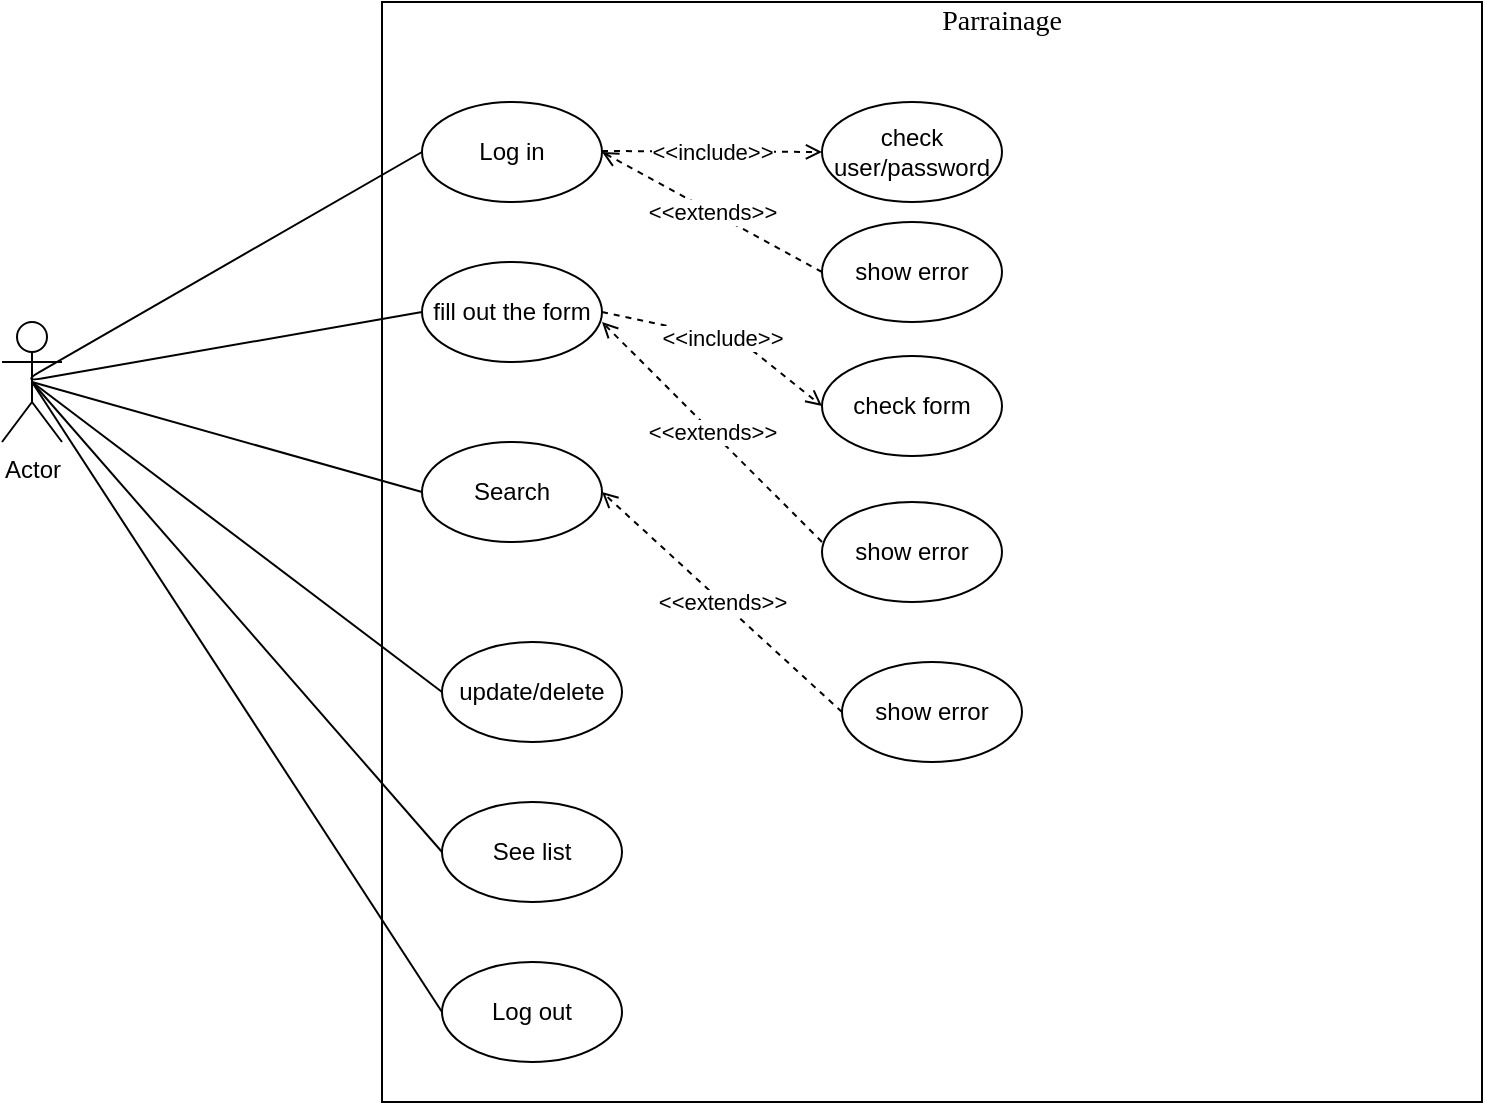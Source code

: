<mxfile version="14.8.0" type="github">
  <diagram id="mr0ScZVmez5Wdu0t1VuP" name="Page-1">
    <mxGraphModel dx="723" dy="1475" grid="1" gridSize="10" guides="1" tooltips="1" connect="1" arrows="1" fold="1" page="1" pageScale="1" pageWidth="850" pageHeight="1100" math="0" shadow="0">
      <root>
        <mxCell id="0" />
        <mxCell id="1" parent="0" />
        <mxCell id="WyjryQDbOZI5yKkyuquV-2" value="" style="whiteSpace=wrap;html=1;aspect=fixed;" parent="1" vertex="1">
          <mxGeometry x="240" y="-840" width="550" height="550" as="geometry" />
        </mxCell>
        <mxCell id="WyjryQDbOZI5yKkyuquV-1" value="Actor" style="shape=umlActor;verticalLabelPosition=bottom;verticalAlign=top;html=1;outlineConnect=0;" parent="1" vertex="1">
          <mxGeometry x="50" y="-680" width="30" height="60" as="geometry" />
        </mxCell>
        <mxCell id="_5LFbXUgjsJOY9XrzOKf-1" value="&lt;font face=&quot;Times New Roman&quot; style=&quot;font-size: 14px&quot;&gt;Parrainage&lt;/font&gt;" style="text;html=1;strokeColor=none;fillColor=none;align=center;verticalAlign=middle;whiteSpace=wrap;rounded=0;" vertex="1" parent="1">
          <mxGeometry x="530" y="-840" width="40" height="20" as="geometry" />
        </mxCell>
        <mxCell id="_5LFbXUgjsJOY9XrzOKf-3" value="Log in" style="ellipse;whiteSpace=wrap;html=1;" vertex="1" parent="1">
          <mxGeometry x="260" y="-790" width="90" height="50" as="geometry" />
        </mxCell>
        <mxCell id="_5LFbXUgjsJOY9XrzOKf-5" value="fill out the form" style="ellipse;whiteSpace=wrap;html=1;" vertex="1" parent="1">
          <mxGeometry x="260" y="-710" width="90" height="50" as="geometry" />
        </mxCell>
        <mxCell id="_5LFbXUgjsJOY9XrzOKf-8" value="See list" style="ellipse;whiteSpace=wrap;html=1;" vertex="1" parent="1">
          <mxGeometry x="270" y="-440" width="90" height="50" as="geometry" />
        </mxCell>
        <mxCell id="_5LFbXUgjsJOY9XrzOKf-9" value="Log out" style="ellipse;whiteSpace=wrap;html=1;" vertex="1" parent="1">
          <mxGeometry x="270" y="-360" width="90" height="50" as="geometry" />
        </mxCell>
        <mxCell id="_5LFbXUgjsJOY9XrzOKf-16" value="" style="endArrow=none;html=1;exitX=0;exitY=0.5;exitDx=0;exitDy=0;entryX=0;entryY=0.5;entryDx=0;entryDy=0;" edge="1" parent="1" source="_5LFbXUgjsJOY9XrzOKf-5" target="_5LFbXUgjsJOY9XrzOKf-3">
          <mxGeometry width="50" height="50" relative="1" as="geometry">
            <mxPoint x="490" y="-660" as="sourcePoint" />
            <mxPoint x="540" y="-710" as="targetPoint" />
            <Array as="points">
              <mxPoint x="60" y="-650" />
            </Array>
          </mxGeometry>
        </mxCell>
        <mxCell id="_5LFbXUgjsJOY9XrzOKf-19" value="" style="endArrow=open;html=1;dashed=1;endFill=0;" edge="1" parent="1">
          <mxGeometry relative="1" as="geometry">
            <mxPoint x="350" y="-765.5" as="sourcePoint" />
            <mxPoint x="460" y="-765" as="targetPoint" />
          </mxGeometry>
        </mxCell>
        <mxCell id="_5LFbXUgjsJOY9XrzOKf-20" value="&amp;lt;&amp;lt;include&amp;gt;&amp;gt;" style="edgeLabel;resizable=0;html=1;align=center;verticalAlign=middle;" connectable="0" vertex="1" parent="_5LFbXUgjsJOY9XrzOKf-19">
          <mxGeometry relative="1" as="geometry" />
        </mxCell>
        <mxCell id="_5LFbXUgjsJOY9XrzOKf-23" value="check user/password" style="ellipse;whiteSpace=wrap;html=1;" vertex="1" parent="1">
          <mxGeometry x="460" y="-790" width="90" height="50" as="geometry" />
        </mxCell>
        <mxCell id="_5LFbXUgjsJOY9XrzOKf-24" value="show error" style="ellipse;whiteSpace=wrap;html=1;" vertex="1" parent="1">
          <mxGeometry x="460" y="-730" width="90" height="50" as="geometry" />
        </mxCell>
        <mxCell id="_5LFbXUgjsJOY9XrzOKf-25" value="" style="endArrow=open;html=1;dashed=1;strokeWidth=1;entryX=1;entryY=0.5;entryDx=0;entryDy=0;exitX=0;exitY=0.5;exitDx=0;exitDy=0;endFill=0;" edge="1" parent="1" source="_5LFbXUgjsJOY9XrzOKf-24" target="_5LFbXUgjsJOY9XrzOKf-3">
          <mxGeometry relative="1" as="geometry">
            <mxPoint x="370" y="-620" as="sourcePoint" />
            <mxPoint x="470" y="-620" as="targetPoint" />
          </mxGeometry>
        </mxCell>
        <mxCell id="_5LFbXUgjsJOY9XrzOKf-26" value="&amp;lt;&amp;lt;extends&amp;gt;&amp;gt;" style="edgeLabel;resizable=0;html=1;align=center;verticalAlign=middle;" connectable="0" vertex="1" parent="_5LFbXUgjsJOY9XrzOKf-25">
          <mxGeometry relative="1" as="geometry" />
        </mxCell>
        <mxCell id="_5LFbXUgjsJOY9XrzOKf-29" value="" style="endArrow=open;html=1;dashed=1;endFill=0;entryX=0;entryY=0.5;entryDx=0;entryDy=0;exitX=1;exitY=0.5;exitDx=0;exitDy=0;" edge="1" parent="1" source="_5LFbXUgjsJOY9XrzOKf-5" target="_5LFbXUgjsJOY9XrzOKf-31">
          <mxGeometry relative="1" as="geometry">
            <mxPoint x="330" y="-685.42" as="sourcePoint" />
            <mxPoint x="430" y="-685.42" as="targetPoint" />
            <Array as="points">
              <mxPoint x="420" y="-670" />
            </Array>
          </mxGeometry>
        </mxCell>
        <mxCell id="_5LFbXUgjsJOY9XrzOKf-30" value="&amp;lt;&amp;lt;include&amp;gt;&amp;gt;" style="edgeLabel;resizable=0;html=1;align=center;verticalAlign=middle;" connectable="0" vertex="1" parent="_5LFbXUgjsJOY9XrzOKf-29">
          <mxGeometry relative="1" as="geometry" />
        </mxCell>
        <mxCell id="_5LFbXUgjsJOY9XrzOKf-31" value="check form" style="ellipse;whiteSpace=wrap;html=1;" vertex="1" parent="1">
          <mxGeometry x="460" y="-663" width="90" height="50" as="geometry" />
        </mxCell>
        <mxCell id="_5LFbXUgjsJOY9XrzOKf-32" value="show error" style="ellipse;whiteSpace=wrap;html=1;" vertex="1" parent="1">
          <mxGeometry x="460" y="-590" width="90" height="50" as="geometry" />
        </mxCell>
        <mxCell id="_5LFbXUgjsJOY9XrzOKf-33" value="" style="endArrow=open;html=1;dashed=1;strokeWidth=1;entryX=1;entryY=0.6;entryDx=0;entryDy=0;exitX=0;exitY=0.5;exitDx=0;exitDy=0;endFill=0;entryPerimeter=0;" edge="1" parent="1" target="_5LFbXUgjsJOY9XrzOKf-5">
          <mxGeometry relative="1" as="geometry">
            <mxPoint x="460.0" y="-570" as="sourcePoint" />
            <mxPoint x="350" y="-630" as="targetPoint" />
          </mxGeometry>
        </mxCell>
        <mxCell id="_5LFbXUgjsJOY9XrzOKf-34" value="&amp;lt;&amp;lt;extends&amp;gt;&amp;gt;" style="edgeLabel;resizable=0;html=1;align=center;verticalAlign=middle;" connectable="0" vertex="1" parent="_5LFbXUgjsJOY9XrzOKf-33">
          <mxGeometry relative="1" as="geometry" />
        </mxCell>
        <mxCell id="_5LFbXUgjsJOY9XrzOKf-36" value="Search" style="ellipse;whiteSpace=wrap;html=1;" vertex="1" parent="1">
          <mxGeometry x="260" y="-620" width="90" height="50" as="geometry" />
        </mxCell>
        <mxCell id="_5LFbXUgjsJOY9XrzOKf-38" value="" style="endArrow=none;html=1;strokeWidth=1;exitX=0.5;exitY=0.5;exitDx=0;exitDy=0;exitPerimeter=0;entryX=0;entryY=0.5;entryDx=0;entryDy=0;" edge="1" parent="1" source="WyjryQDbOZI5yKkyuquV-1" target="_5LFbXUgjsJOY9XrzOKf-36">
          <mxGeometry width="50" height="50" relative="1" as="geometry">
            <mxPoint x="350" y="-500" as="sourcePoint" />
            <mxPoint x="400" y="-550" as="targetPoint" />
          </mxGeometry>
        </mxCell>
        <mxCell id="_5LFbXUgjsJOY9XrzOKf-39" value="show error" style="ellipse;whiteSpace=wrap;html=1;" vertex="1" parent="1">
          <mxGeometry x="470" y="-510" width="90" height="50" as="geometry" />
        </mxCell>
        <mxCell id="_5LFbXUgjsJOY9XrzOKf-40" value="" style="endArrow=open;html=1;dashed=1;strokeWidth=1;entryX=1;entryY=0.5;entryDx=0;entryDy=0;exitX=0;exitY=0.5;exitDx=0;exitDy=0;endFill=0;" edge="1" parent="1" source="_5LFbXUgjsJOY9XrzOKf-39" target="_5LFbXUgjsJOY9XrzOKf-36">
          <mxGeometry relative="1" as="geometry">
            <mxPoint x="470.0" y="-480" as="sourcePoint" />
            <mxPoint x="360" y="-590" as="targetPoint" />
          </mxGeometry>
        </mxCell>
        <mxCell id="_5LFbXUgjsJOY9XrzOKf-41" value="&amp;lt;&amp;lt;extends&amp;gt;&amp;gt;" style="edgeLabel;resizable=0;html=1;align=center;verticalAlign=middle;" connectable="0" vertex="1" parent="_5LFbXUgjsJOY9XrzOKf-40">
          <mxGeometry relative="1" as="geometry" />
        </mxCell>
        <mxCell id="_5LFbXUgjsJOY9XrzOKf-42" value="update/delete" style="ellipse;whiteSpace=wrap;html=1;" vertex="1" parent="1">
          <mxGeometry x="270" y="-520" width="90" height="50" as="geometry" />
        </mxCell>
        <mxCell id="_5LFbXUgjsJOY9XrzOKf-43" value="" style="endArrow=none;html=1;strokeWidth=1;exitX=0.5;exitY=0.5;exitDx=0;exitDy=0;exitPerimeter=0;entryX=0;entryY=0.5;entryDx=0;entryDy=0;" edge="1" parent="1" target="_5LFbXUgjsJOY9XrzOKf-42" source="WyjryQDbOZI5yKkyuquV-1">
          <mxGeometry width="50" height="50" relative="1" as="geometry">
            <mxPoint x="75" y="-550" as="sourcePoint" />
            <mxPoint x="410" y="-450" as="targetPoint" />
          </mxGeometry>
        </mxCell>
        <mxCell id="_5LFbXUgjsJOY9XrzOKf-46" value="" style="endArrow=none;html=1;strokeWidth=1;exitX=0;exitY=0.5;exitDx=0;exitDy=0;" edge="1" parent="1" source="_5LFbXUgjsJOY9XrzOKf-8">
          <mxGeometry width="50" height="50" relative="1" as="geometry">
            <mxPoint x="330" y="-420" as="sourcePoint" />
            <mxPoint x="65" y="-650" as="targetPoint" />
          </mxGeometry>
        </mxCell>
        <mxCell id="_5LFbXUgjsJOY9XrzOKf-47" value="" style="endArrow=none;html=1;strokeWidth=1;exitX=0;exitY=0.5;exitDx=0;exitDy=0;entryX=0.5;entryY=0.5;entryDx=0;entryDy=0;entryPerimeter=0;" edge="1" parent="1" source="_5LFbXUgjsJOY9XrzOKf-9" target="WyjryQDbOZI5yKkyuquV-1">
          <mxGeometry width="50" height="50" relative="1" as="geometry">
            <mxPoint x="280" y="-405" as="sourcePoint" />
            <mxPoint x="70" y="-650" as="targetPoint" />
          </mxGeometry>
        </mxCell>
        <mxCell id="_5LFbXUgjsJOY9XrzOKf-48" style="edgeStyle=none;rounded=0;orthogonalLoop=1;jettySize=auto;html=1;entryX=0;entryY=0.5;entryDx=0;entryDy=0;endArrow=open;endFill=0;strokeWidth=1;" edge="1" parent="1" source="_5LFbXUgjsJOY9XrzOKf-23" target="_5LFbXUgjsJOY9XrzOKf-23">
          <mxGeometry relative="1" as="geometry" />
        </mxCell>
      </root>
    </mxGraphModel>
  </diagram>
</mxfile>
